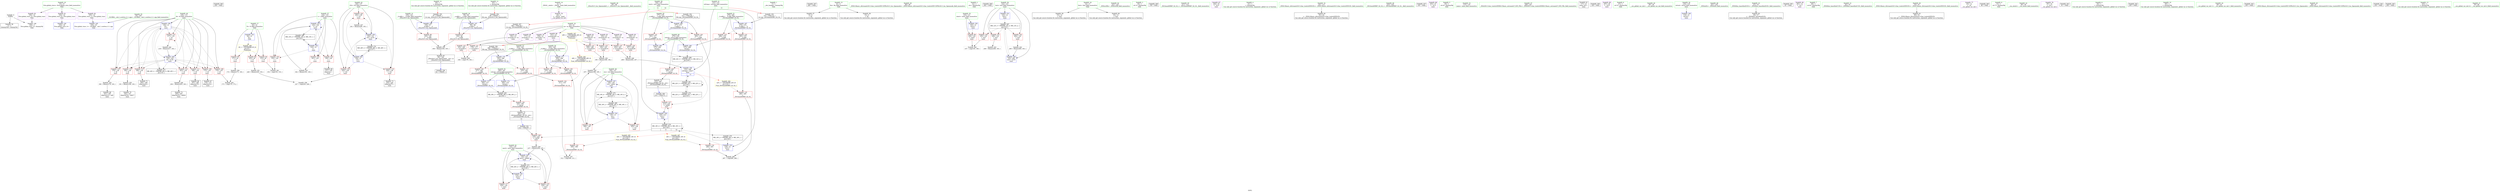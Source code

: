 digraph "SVFG" {
	label="SVFG";

	Node0x555d52055800 [shape=record,color=grey,label="{NodeID: 0\nNullPtr}"];
	Node0x555d52055800 -> Node0x555d520652f0[style=solid];
	Node0x555d52055800 -> Node0x555d5206aeb0[style=solid];
	Node0x555d52093310 [shape=record,color=black,label="{NodeID: 346\n258 = PHI()\n}"];
	Node0x555d52072dd0 [shape=record,color=grey,label="{NodeID: 263\n173 = cmp(170, 172, )\n}"];
	Node0x555d520644d0 [shape=record,color=red,label="{NodeID: 97\n104\<--98\n\<--__a.addr\n_ZStorSt13_Ios_OpenmodeS_\n}"];
	Node0x555d520644d0 -> Node0x555d52071d50[style=solid];
	Node0x555d52061c70 [shape=record,color=green,label="{NodeID: 14\n4\<--6\n_ZStL8__ioinit\<--_ZStL8__ioinit_field_insensitive\nGlob }"];
	Node0x555d52061c70 -> Node0x555d520664b0[style=solid];
	Node0x555d52064010 [shape=record,color=red,label="{NodeID: 111\n186\<--130\n\<--i6\nmain\n}"];
	Node0x555d52064010 -> Node0x555d52065f00[style=solid];
	Node0x555d52062a30 [shape=record,color=green,label="{NodeID: 28\n85\<--86\n_ZStorSt13_Ios_OpenmodeS_\<--_ZStorSt13_Ios_OpenmodeS__field_insensitive\n}"];
	Node0x555d52069d40 [shape=record,color=red,label="{NodeID: 125\n202\<--201\n\<--arrayidx23\nmain\n}"];
	Node0x555d52069d40 -> Node0x555d52071750[style=solid];
	Node0x555d52063650 [shape=record,color=green,label="{NodeID: 42\n134\<--135\nans2\<--ans2_field_insensitive\nmain\n}"];
	Node0x555d52063650 -> Node0x555d52069630[style=solid];
	Node0x555d52063650 -> Node0x555d520696c0[style=solid];
	Node0x555d52063650 -> Node0x555d5206bb10[style=solid];
	Node0x555d52063650 -> Node0x555d5206bcb0[style=solid];
	Node0x555d5206a8a0 [shape=record,color=red,label="{NodeID: 139\n308\<--304\n\<--__b.addr\n_ZSt3minIiERKT_S2_S2_\n}"];
	Node0x555d5206a8a0 -> Node0x555d5206aa40[style=solid];
	Node0x555d520652f0 [shape=record,color=black,label="{NodeID: 56\n2\<--3\ndummyVal\<--dummyVal\n}"];
	Node0x555d5206b490 [shape=record,color=blue,label="{NodeID: 153\n124\<--162\ni\<--inc\nmain\n}"];
	Node0x555d5206b490 -> Node0x555d520649b0[style=dashed];
	Node0x555d5206b490 -> Node0x555d52064a80[style=dashed];
	Node0x555d5206b490 -> Node0x555d52064b50[style=dashed];
	Node0x555d5206b490 -> Node0x555d5206b490[style=dashed];
	Node0x555d5206b490 -> Node0x555d5207c280[style=dashed];
	Node0x555d52065fd0 [shape=record,color=black,label="{NodeID: 70\n192\<--191\nidxprom18\<--add17\nmain\n}"];
	Node0x555d52071a50 [shape=record,color=grey,label="{NodeID: 250\n195 = Binary(189, 194, )\n}"];
	Node0x555d52071a50 -> Node0x555d520712d0[style=solid];
	Node0x555d5206bff0 [shape=record,color=blue,label="{NodeID: 167\n279\<--274\n__b.addr\<--__b\n_ZSt3maxIiERKT_S2_S2_\n}"];
	Node0x555d5206bff0 -> Node0x555d5206a2f0[style=dashed];
	Node0x555d5206bff0 -> Node0x555d5206a3c0[style=dashed];
	Node0x555d52066b30 [shape=record,color=purple,label="{NodeID: 84\n201\<--23\narrayidx23\<--m\nmain\n}"];
	Node0x555d52066b30 -> Node0x555d52069d40[style=solid];
	Node0x555d52060e20 [shape=record,color=green,label="{NodeID: 1\n7\<--1\n__dso_handle\<--dummyObj\nGlob }"];
	Node0x555d52093410 [shape=record,color=black,label="{NodeID: 347\n260 = PHI()\n}"];
	Node0x555d520645a0 [shape=record,color=red,label="{NodeID: 98\n105\<--100\n\<--__b.addr\n_ZStorSt13_Ios_OpenmodeS_\n}"];
	Node0x555d520645a0 -> Node0x555d52071d50[style=solid];
	Node0x555d52061d30 [shape=record,color=green,label="{NodeID: 15\n8\<--11\nfin\<--fin_field_insensitive\nGlob }"];
	Node0x555d52061d30 -> Node0x555d520653f0[style=solid];
	Node0x555d52061d30 -> Node0x555d520654f0[style=solid];
	Node0x555d520640e0 [shape=record,color=red,label="{NodeID: 112\n190\<--130\n\<--i6\nmain\n}"];
	Node0x555d520640e0 -> Node0x555d520721d0[style=solid];
	Node0x555d52062b30 [shape=record,color=green,label="{NodeID: 29\n89\<--90\n_ZNSt14basic_ofstreamIcSt11char_traitsIcEEC1EPKcSt13_Ios_Openmode\<--_ZNSt14basic_ofstreamIcSt11char_traitsIcEEC1EPKcSt13_Ios_Openmode_field_insensitive\n}"];
	Node0x555d52069e10 [shape=record,color=red,label="{NodeID: 126\n207\<--206\n\<--arrayidx26\nmain\n}"];
	Node0x555d52069e10 -> Node0x555d52071750[style=solid];
	Node0x555d52063720 [shape=record,color=green,label="{NodeID: 43\n136\<--137\ni32\<--i32_field_insensitive\nmain\n}"];
	Node0x555d52063720 -> Node0x555d52069790[style=solid];
	Node0x555d52063720 -> Node0x555d52069860[style=solid];
	Node0x555d52063720 -> Node0x555d52069930[style=solid];
	Node0x555d52063720 -> Node0x555d5206bbe0[style=solid];
	Node0x555d52063720 -> Node0x555d5206bd80[style=solid];
	Node0x555d5206a970 [shape=record,color=red,label="{NodeID: 140\n314\<--304\n\<--__b.addr\n_ZSt3minIiERKT_S2_S2_\n}"];
	Node0x555d5206a970 -> Node0x555d5206c400[style=solid];
	Node0x555d520653f0 [shape=record,color=black,label="{NodeID: 57\n9\<--8\n\<--fin\nCan only get source location for instruction, argument, global var or function.}"];
	Node0x555d5206b560 [shape=record,color=blue,label="{NodeID: 154\n126\<--21\nres\<--\nmain\n}"];
	Node0x555d5206b560 -> Node0x555d52063c00[style=dashed];
	Node0x555d5206b560 -> Node0x555d52063cd0[style=dashed];
	Node0x555d5206b560 -> Node0x555d5206b7d0[style=dashed];
	Node0x555d5206b560 -> Node0x555d5207c780[style=dashed];
	Node0x555d5206b560 -> Node0x555d5207e580[style=dashed];
	Node0x555d520660a0 [shape=record,color=black,label="{NodeID: 71\n200\<--199\nidxprom22\<--\nmain\n}"];
	Node0x555d52071bd0 [shape=record,color=grey,label="{NodeID: 251\n226 = Binary(225, 163, )\n}"];
	Node0x555d52071bd0 -> Node0x555d52072650[style=solid];
	Node0x555d5206c0c0 [shape=record,color=blue,label="{NodeID: 168\n275\<--289\nretval\<--\n_ZSt3maxIiERKT_S2_S2_\n}"];
	Node0x555d5206c0c0 -> Node0x555d5207b880[style=dashed];
	Node0x555d52066c00 [shape=record,color=purple,label="{NodeID: 85\n206\<--23\narrayidx26\<--m\nmain\n}"];
	Node0x555d52066c00 -> Node0x555d52069e10[style=solid];
	Node0x555d52052780 [shape=record,color=green,label="{NodeID: 2\n12\<--1\n.str\<--dummyObj\nGlob }"];
	Node0x555d52093510 [shape=record,color=black,label="{NodeID: 348\n262 = PHI()\n}"];
	Node0x555d52064670 [shape=record,color=red,label="{NodeID: 99\n146\<--120\n\<--ntest\nmain\n}"];
	Node0x555d52064670 -> Node0x555d52072c50[style=solid];
	Node0x555d52061e30 [shape=record,color=green,label="{NodeID: 16\n14\<--17\nfout\<--fout_field_insensitive\nGlob }"];
	Node0x555d52061e30 -> Node0x555d520655f0[style=solid];
	Node0x555d52061e30 -> Node0x555d520656f0[style=solid];
	Node0x555d5207f980 [shape=record,color=black,label="{NodeID: 279\nMR_18V_4 = PHI(MR_18V_6, MR_18V_3, )\npts\{129 \}\n|{|<s5>11|<s6>12}}"];
	Node0x555d5207f980 -> Node0x555d52069ee0[style=dashed];
	Node0x555d5207f980 -> Node0x555d52069fb0[style=dashed];
	Node0x555d5207f980 -> Node0x555d5206b970[style=dashed];
	Node0x555d5207f980 -> Node0x555d5207cc80[style=dashed];
	Node0x555d5207f980 -> Node0x555d5207f980[style=dashed];
	Node0x555d5207f980:s5 -> Node0x555d52082770[style=dashed,color=red];
	Node0x555d5207f980:s6 -> Node0x555d52082ed0[style=dashed,color=red];
	Node0x555d520641b0 [shape=record,color=red,label="{NodeID: 113\n199\<--130\n\<--i6\nmain\n}"];
	Node0x555d520641b0 -> Node0x555d520660a0[style=solid];
	Node0x555d52062c30 [shape=record,color=green,label="{NodeID: 30\n98\<--99\n__a.addr\<--__a.addr_field_insensitive\n_ZStorSt13_Ios_OpenmodeS_\n}"];
	Node0x555d52062c30 -> Node0x555d520644d0[style=solid];
	Node0x555d52062c30 -> Node0x555d5206afb0[style=solid];
	Node0x555d52069ee0 [shape=record,color=red,label="{NodeID: 127\n213\<--210\n\<--call28\nmain\n}"];
	Node0x555d52069ee0 -> Node0x555d5206b970[style=solid];
	Node0x555d520637f0 [shape=record,color=green,label="{NodeID: 44\n141\<--142\n_ZNSirsERi\<--_ZNSirsERi_field_insensitive\n}"];
	Node0x555d52083980 [shape=record,color=yellow,style=double,label="{NodeID: 307\n28V_1 = ENCHI(MR_28V_0)\npts\{240000 \}\nFun[main]|{|<s7>12}}"];
	Node0x555d52083980 -> Node0x555d52069a00[style=dashed];
	Node0x555d52083980 -> Node0x555d52069ad0[style=dashed];
	Node0x555d52083980 -> Node0x555d52069ba0[style=dashed];
	Node0x555d52083980 -> Node0x555d52069c70[style=dashed];
	Node0x555d52083980 -> Node0x555d52069d40[style=dashed];
	Node0x555d52083980 -> Node0x555d52069e10[style=dashed];
	Node0x555d52083980 -> Node0x555d52069fb0[style=dashed];
	Node0x555d52083980:s7 -> Node0x555d52082df0[style=dashed,color=red];
	Node0x555d5206aa40 [shape=record,color=red,label="{NodeID: 141\n309\<--308\n\<--\n_ZSt3minIiERKT_S2_S2_\n}"];
	Node0x555d5206aa40 -> Node0x555d520724d0[style=solid];
	Node0x555d520654f0 [shape=record,color=black,label="{NodeID: 58\n10\<--8\n\<--fin\nCan only get source location for instruction, argument, global var or function.}"];
	Node0x555d5206b630 [shape=record,color=blue,label="{NodeID: 155\n128\<--21\nres2\<--\nmain\n}"];
	Node0x555d5206b630 -> Node0x555d5207f980[style=dashed];
	Node0x555d52066170 [shape=record,color=black,label="{NodeID: 72\n205\<--204\nidxprom25\<--add24\nmain\n}"];
	Node0x555d52071d50 [shape=record,color=grey,label="{NodeID: 252\n106 = Binary(104, 105, )\n}"];
	Node0x555d52071d50 -> Node0x555d52065bc0[style=solid];
	Node0x555d5206c190 [shape=record,color=blue,label="{NodeID: 169\n275\<--292\nretval\<--\n_ZSt3maxIiERKT_S2_S2_\n}"];
	Node0x555d5206c190 -> Node0x555d5207b880[style=dashed];
	Node0x555d52066cd0 [shape=record,color=purple,label="{NodeID: 86\n231\<--23\narrayidx38\<--m\nmain\n|{<s0>12}}"];
	Node0x555d52066cd0:s0 -> Node0x555d52093ee0[style=solid,color=red];
	Node0x555d52052810 [shape=record,color=green,label="{NodeID: 3\n18\<--1\n.str.3\<--dummyObj\nGlob }"];
	Node0x555d520935e0 [shape=record,color=black,label="{NodeID: 349\n159 = PHI()\n}"];
	Node0x555d5207b880 [shape=record,color=black,label="{NodeID: 266\nMR_32V_3 = PHI(MR_32V_4, MR_32V_2, )\npts\{276 \}\n}"];
	Node0x555d5207b880 -> Node0x555d5206a080[style=dashed];
	Node0x555d52064740 [shape=record,color=red,label="{NodeID: 100\n145\<--122\n\<--test\nmain\n}"];
	Node0x555d52064740 -> Node0x555d52072c50[style=solid];
	Node0x555d52061f30 [shape=record,color=green,label="{NodeID: 17\n20\<--22\nN\<--N_field_insensitive\nGlob }"];
	Node0x555d52061f30 -> Node0x555d520673e0[style=solid];
	Node0x555d52061f30 -> Node0x555d520674b0[style=solid];
	Node0x555d52061f30 -> Node0x555d52064400[style=solid];
	Node0x555d52061f30 -> Node0x555d5206abe0[style=solid];
	Node0x555d52064280 [shape=record,color=red,label="{NodeID: 114\n203\<--130\n\<--i6\nmain\n}"];
	Node0x555d52064280 -> Node0x555d52071450[style=solid];
	Node0x555d52062d00 [shape=record,color=green,label="{NodeID: 31\n100\<--101\n__b.addr\<--__b.addr_field_insensitive\n_ZStorSt13_Ios_OpenmodeS_\n}"];
	Node0x555d52062d00 -> Node0x555d520645a0[style=solid];
	Node0x555d52062d00 -> Node0x555d5206b080[style=solid];
	Node0x555d52082df0 [shape=record,color=yellow,style=double,label="{NodeID: 294\n28V_1 = ENCHI(MR_28V_0)\npts\{240000 \}\nFun[_ZSt3minIiERKT_S2_S2_]}"];
	Node0x555d52082df0 -> Node0x555d5206ab10[style=dashed];
	Node0x555d52069fb0 [shape=record,color=red,label="{NodeID: 128\n235\<--232\n\<--call39\nmain\n}"];
	Node0x555d52069fb0 -> Node0x555d520718d0[style=solid];
	Node0x555d520638f0 [shape=record,color=green,label="{NodeID: 45\n211\<--212\n_ZSt3maxIiERKT_S2_S2_\<--_ZSt3maxIiERKT_S2_S2__field_insensitive\n}"];
	Node0x555d5206ab10 [shape=record,color=red,label="{NodeID: 142\n311\<--310\n\<--\n_ZSt3minIiERKT_S2_S2_\n}"];
	Node0x555d5206ab10 -> Node0x555d520724d0[style=solid];
	Node0x555d520655f0 [shape=record,color=black,label="{NodeID: 59\n15\<--14\n\<--fout\nCan only get source location for instruction, argument, global var or function.}"];
	Node0x555d5206b700 [shape=record,color=blue,label="{NodeID: 156\n130\<--21\ni6\<--\nmain\n}"];
	Node0x555d5206b700 -> Node0x555d52063da0[style=dashed];
	Node0x555d5206b700 -> Node0x555d52063e70[style=dashed];
	Node0x555d5206b700 -> Node0x555d52063f40[style=dashed];
	Node0x555d5206b700 -> Node0x555d52064010[style=dashed];
	Node0x555d5206b700 -> Node0x555d520640e0[style=dashed];
	Node0x555d5206b700 -> Node0x555d520641b0[style=dashed];
	Node0x555d5206b700 -> Node0x555d52064280[style=dashed];
	Node0x555d5206b700 -> Node0x555d520695a0[style=dashed];
	Node0x555d5206b700 -> Node0x555d5206ba40[style=dashed];
	Node0x555d5206b700 -> Node0x555d5207d180[style=dashed];
	Node0x555d52066240 [shape=record,color=black,label="{NodeID: 73\n230\<--229\nidxprom37\<--\nmain\n}"];
	Node0x555d51d76750 [shape=record,color=black,label="{NodeID: 336\n82 = PHI(95, )\n}"];
	Node0x555d52071ed0 [shape=record,color=grey,label="{NodeID: 253\n162 = Binary(161, 163, )\n}"];
	Node0x555d52071ed0 -> Node0x555d5206b490[style=solid];
	Node0x555d5206c260 [shape=record,color=blue,label="{NodeID: 170\n302\<--298\n__a.addr\<--__a\n_ZSt3minIiERKT_S2_S2_\n}"];
	Node0x555d5206c260 -> Node0x555d5206a700[style=dashed];
	Node0x555d5206c260 -> Node0x555d5206a7d0[style=dashed];
	Node0x555d52066da0 [shape=record,color=purple,label="{NodeID: 87\n244\<--25\n\<--.str.4\nmain\n}"];
	Node0x555d520616d0 [shape=record,color=green,label="{NodeID: 4\n21\<--1\n\<--dummyObj\nCan only get source location for instruction, argument, global var or function.}"];
	Node0x555d520936b0 [shape=record,color=black,label="{NodeID: 350\n210 = PHI(272, )\n}"];
	Node0x555d520936b0 -> Node0x555d52069ee0[style=solid];
	Node0x555d5207bd80 [shape=record,color=black,label="{NodeID: 267\nMR_12V_3 = PHI(MR_12V_4, MR_12V_2, )\npts\{123 \}\n}"];
	Node0x555d5207bd80 -> Node0x555d52064740[style=dashed];
	Node0x555d5207bd80 -> Node0x555d52064810[style=dashed];
	Node0x555d5207bd80 -> Node0x555d520648e0[style=dashed];
	Node0x555d5207bd80 -> Node0x555d5206be50[style=dashed];
	Node0x555d52064810 [shape=record,color=red,label="{NodeID: 101\n248\<--122\n\<--test\nmain\n}"];
	Node0x555d52064810 -> Node0x555d52070fd0[style=solid];
	Node0x555d52062030 [shape=record,color=green,label="{NodeID: 18\n23\<--24\nm\<--m_field_insensitive\nGlob }"];
	Node0x555d52062030 -> Node0x555d52066720[style=solid];
	Node0x555d52062030 -> Node0x555d520667f0[style=solid];
	Node0x555d52062030 -> Node0x555d520668c0[style=solid];
	Node0x555d52062030 -> Node0x555d52066990[style=solid];
	Node0x555d52062030 -> Node0x555d52066a60[style=solid];
	Node0x555d52062030 -> Node0x555d52066b30[style=solid];
	Node0x555d52062030 -> Node0x555d52066c00[style=solid];
	Node0x555d52062030 -> Node0x555d52066cd0[style=solid];
	Node0x555d52080380 [shape=record,color=black,label="{NodeID: 281\nMR_22V_3 = PHI(MR_22V_5, MR_22V_2, )\npts\{133 \}\n}"];
	Node0x555d52080380 -> Node0x555d5206b8a0[style=dashed];
	Node0x555d52080380 -> Node0x555d5207d680[style=dashed];
	Node0x555d52080380 -> Node0x555d52080380[style=dashed];
	Node0x555d520695a0 [shape=record,color=red,label="{NodeID: 115\n217\<--130\n\<--i6\nmain\n}"];
	Node0x555d520695a0 -> Node0x555d52071150[style=solid];
	Node0x555d52062dd0 [shape=record,color=green,label="{NodeID: 32\n93\<--112\n_ZNSt14basic_ofstreamIcSt11char_traitsIcEED1Ev\<--_ZNSt14basic_ofstreamIcSt11char_traitsIcEED1Ev_field_insensitive\n}"];
	Node0x555d52062dd0 -> Node0x555d52065ac0[style=solid];
	Node0x555d52082ed0 [shape=record,color=yellow,style=double,label="{NodeID: 295\n18V_1 = ENCHI(MR_18V_0)\npts\{129 \}\nFun[_ZSt3minIiERKT_S2_S2_]}"];
	Node0x555d52082ed0 -> Node0x555d5206aa40[style=dashed];
	Node0x555d5206a080 [shape=record,color=red,label="{NodeID: 129\n295\<--275\n\<--retval\n_ZSt3maxIiERKT_S2_S2_\n}"];
	Node0x555d5206a080 -> Node0x555d52066310[style=solid];
	Node0x555d520639f0 [shape=record,color=green,label="{NodeID: 46\n233\<--234\n_ZSt3minIiERKT_S2_S2_\<--_ZSt3minIiERKT_S2_S2__field_insensitive\n}"];
	Node0x555d5206abe0 [shape=record,color=blue,label="{NodeID: 143\n20\<--21\nN\<--\nGlob }"];
	Node0x555d5206abe0 -> Node0x555d52082fb0[style=dashed];
	Node0x555d520656f0 [shape=record,color=black,label="{NodeID: 60\n16\<--14\n\<--fout\nCan only get source location for instruction, argument, global var or function.}"];
	Node0x555d5206b7d0 [shape=record,color=blue,label="{NodeID: 157\n126\<--197\nres\<--add21\nmain\n}"];
	Node0x555d5206b7d0 -> Node0x555d5207e580[style=dashed];
	Node0x555d52066310 [shape=record,color=black,label="{NodeID: 74\n272\<--295\n_ZSt3maxIiERKT_S2_S2__ret\<--\n_ZSt3maxIiERKT_S2_S2_\n|{<s0>11}}"];
	Node0x555d52066310:s0 -> Node0x555d520936b0[style=solid,color=blue];
	Node0x555d520929b0 [shape=record,color=black,label="{NodeID: 337\n140 = PHI()\n}"];
	Node0x555d52072050 [shape=record,color=grey,label="{NodeID: 254\n180 = Binary(179, 163, )\n}"];
	Node0x555d52072050 -> Node0x555d52065e30[style=solid];
	Node0x555d5206c330 [shape=record,color=blue,label="{NodeID: 171\n304\<--299\n__b.addr\<--__b\n_ZSt3minIiERKT_S2_S2_\n}"];
	Node0x555d5206c330 -> Node0x555d5206a8a0[style=dashed];
	Node0x555d5206c330 -> Node0x555d5206a970[style=dashed];
	Node0x555d52066e70 [shape=record,color=purple,label="{NodeID: 88\n253\<--27\n\<--.str.5\nmain\n}"];
	Node0x555d52061760 [shape=record,color=green,label="{NodeID: 5\n25\<--1\n.str.4\<--dummyObj\nGlob }"];
	Node0x555d520938a0 [shape=record,color=black,label="{NodeID: 351\n232 = PHI(297, )\n}"];
	Node0x555d520938a0 -> Node0x555d52069fb0[style=solid];
	Node0x555d5207c280 [shape=record,color=black,label="{NodeID: 268\nMR_14V_2 = PHI(MR_14V_4, MR_14V_1, )\npts\{125 \}\n}"];
	Node0x555d5207c280 -> Node0x555d5206b3c0[style=dashed];
	Node0x555d520648e0 [shape=record,color=red,label="{NodeID: 102\n264\<--122\n\<--test\nmain\n}"];
	Node0x555d520648e0 -> Node0x555d52070e50[style=solid];
	Node0x555d52062130 [shape=record,color=green,label="{NodeID: 19\n33\<--37\nllvm.global_ctors\<--llvm.global_ctors_field_insensitive\nGlob }"];
	Node0x555d52062130 -> Node0x555d520670e0[style=solid];
	Node0x555d52062130 -> Node0x555d520671e0[style=solid];
	Node0x555d52062130 -> Node0x555d520672e0[style=solid];
	Node0x555d52069630 [shape=record,color=red,label="{NodeID: 116\n236\<--134\n\<--ans2\nmain\n}"];
	Node0x555d52069630 -> Node0x555d520718d0[style=solid];
	Node0x555d52062ed0 [shape=record,color=green,label="{NodeID: 33\n115\<--116\nmain\<--main_field_insensitive\n}"];
	Node0x555d52082fb0 [shape=record,color=yellow,style=double,label="{NodeID: 296\n6V_1 = ENCHI(MR_6V_0)\npts\{22 \}\nFun[main]}"];
	Node0x555d52082fb0 -> Node0x555d520673e0[style=dashed];
	Node0x555d52082fb0 -> Node0x555d520674b0[style=dashed];
	Node0x555d52082fb0 -> Node0x555d52064400[style=dashed];
	Node0x555d5206a150 [shape=record,color=red,label="{NodeID: 130\n283\<--277\n\<--__a.addr\n_ZSt3maxIiERKT_S2_S2_\n}"];
	Node0x555d5206a150 -> Node0x555d5206a490[style=solid];
	Node0x555d52063af0 [shape=record,color=green,label="{NodeID: 47\n246\<--247\n_ZStlsISt11char_traitsIcEERSt13basic_ostreamIcT_ES5_PKc\<--_ZStlsISt11char_traitsIcEERSt13basic_ostreamIcT_ES5_PKc_field_insensitive\n}"];
	Node0x555d5206acb0 [shape=record,color=blue,label="{NodeID: 144\n334\<--34\nllvm.global_ctors_0\<--\nGlob }"];
	Node0x555d520657f0 [shape=record,color=black,label="{NodeID: 61\n117\<--21\nmain_ret\<--\nmain\n}"];
	Node0x555d5206b8a0 [shape=record,color=blue,label="{NodeID: 158\n132\<--208\nref.tmp\<--sub27\nmain\n|{|<s2>11}}"];
	Node0x555d5206b8a0 -> Node0x555d52069ee0[style=dashed];
	Node0x555d5206b8a0 -> Node0x555d52080380[style=dashed];
	Node0x555d5206b8a0:s2 -> Node0x555d52081280[style=dashed,color=red];
	Node0x555d520663e0 [shape=record,color=black,label="{NodeID: 75\n297\<--320\n_ZSt3minIiERKT_S2_S2__ret\<--\n_ZSt3minIiERKT_S2_S2_\n|{<s0>12}}"];
	Node0x555d520663e0:s0 -> Node0x555d520938a0[style=solid,color=blue];
	Node0x555d52092a80 [shape=record,color=black,label="{NodeID: 338\n149 = PHI()\n}"];
	Node0x555d520721d0 [shape=record,color=grey,label="{NodeID: 255\n191 = Binary(190, 163, )\n}"];
	Node0x555d520721d0 -> Node0x555d52065fd0[style=solid];
	Node0x555d5206c400 [shape=record,color=blue,label="{NodeID: 172\n300\<--314\nretval\<--\n_ZSt3minIiERKT_S2_S2_\n}"];
	Node0x555d5206c400 -> Node0x555d52080d80[style=dashed];
	Node0x555d52066f40 [shape=record,color=purple,label="{NodeID: 89\n257\<--29\n\<--.str.6\nmain\n}"];
	Node0x555d520617f0 [shape=record,color=green,label="{NodeID: 6\n27\<--1\n.str.5\<--dummyObj\nGlob }"];
	Node0x555d520939e0 [shape=record,color=black,label="{NodeID: 352\n273 = PHI(128, )\n0th arg _ZSt3maxIiERKT_S2_S2_ }"];
	Node0x555d520939e0 -> Node0x555d5206bf20[style=solid];
	Node0x555d5207c780 [shape=record,color=black,label="{NodeID: 269\nMR_16V_2 = PHI(MR_16V_4, MR_16V_1, )\npts\{127 \}\n}"];
	Node0x555d5207c780 -> Node0x555d5206b560[style=dashed];
	Node0x555d520649b0 [shape=record,color=red,label="{NodeID: 103\n152\<--124\n\<--i\nmain\n}"];
	Node0x555d520649b0 -> Node0x555d52072ad0[style=solid];
	Node0x555d52062230 [shape=record,color=green,label="{NodeID: 20\n38\<--39\n__cxx_global_var_init\<--__cxx_global_var_init_field_insensitive\n}"];
	Node0x555d52080d80 [shape=record,color=black,label="{NodeID: 283\nMR_39V_3 = PHI(MR_39V_4, MR_39V_2, )\npts\{301 \}\n}"];
	Node0x555d52080d80 -> Node0x555d5206a630[style=dashed];
	Node0x555d520696c0 [shape=record,color=red,label="{NodeID: 117\n259\<--134\n\<--ans2\nmain\n}"];
	Node0x555d52062fd0 [shape=record,color=green,label="{NodeID: 34\n118\<--119\nretval\<--retval_field_insensitive\nmain\n}"];
	Node0x555d52062fd0 -> Node0x555d5206b150[style=solid];
	Node0x555d5206a220 [shape=record,color=red,label="{NodeID: 131\n292\<--277\n\<--__a.addr\n_ZSt3maxIiERKT_S2_S2_\n}"];
	Node0x555d5206a220 -> Node0x555d5206c190[style=solid];
	Node0x555d52064c10 [shape=record,color=green,label="{NodeID: 48\n251\<--252\n_ZNSolsEi\<--_ZNSolsEi_field_insensitive\n}"];
	Node0x555d5206adb0 [shape=record,color=blue,label="{NodeID: 145\n335\<--35\nllvm.global_ctors_1\<--_GLOBAL__sub_I_scottwu_0_1.cpp\nGlob }"];
	Node0x555d520658c0 [shape=record,color=black,label="{NodeID: 62\n46\<--47\n\<--_ZNSt8ios_base4InitD1Ev\nCan only get source location for instruction, argument, global var or function.}"];
	Node0x555d52070e50 [shape=record,color=grey,label="{NodeID: 242\n265 = Binary(264, 163, )\n}"];
	Node0x555d52070e50 -> Node0x555d5206be50[style=solid];
	Node0x555d5206b970 [shape=record,color=blue,label="{NodeID: 159\n128\<--213\nres2\<--\nmain\n}"];
	Node0x555d5206b970 -> Node0x555d5207f980[style=dashed];
	Node0x555d520664b0 [shape=record,color=purple,label="{NodeID: 76\n44\<--4\n\<--_ZStL8__ioinit\n__cxx_global_var_init\n}"];
	Node0x555d52092b50 [shape=record,color=black,label="{NodeID: 339\n45 = PHI()\n}"];
	Node0x555d52072350 [shape=record,color=grey,label="{NodeID: 256\n172 = Binary(171, 163, )\n}"];
	Node0x555d52072350 -> Node0x555d52072dd0[style=solid];
	Node0x555d5206c4d0 [shape=record,color=blue,label="{NodeID: 173\n300\<--317\nretval\<--\n_ZSt3minIiERKT_S2_S2_\n}"];
	Node0x555d5206c4d0 -> Node0x555d52080d80[style=dashed];
	Node0x555d52067010 [shape=record,color=purple,label="{NodeID: 90\n261\<--31\n\<--.str.7\nmain\n}"];
	Node0x555d52061880 [shape=record,color=green,label="{NodeID: 7\n29\<--1\n.str.6\<--dummyObj\nGlob }"];
	Node0x555d52093b20 [shape=record,color=black,label="{NodeID: 353\n274 = PHI(132, )\n1st arg _ZSt3maxIiERKT_S2_S2_ }"];
	Node0x555d52093b20 -> Node0x555d5206bff0[style=solid];
	Node0x555d5207cc80 [shape=record,color=black,label="{NodeID: 270\nMR_18V_2 = PHI(MR_18V_4, MR_18V_1, )\npts\{129 \}\n}"];
	Node0x555d5207cc80 -> Node0x555d5206b630[style=dashed];
	Node0x555d52064a80 [shape=record,color=red,label="{NodeID: 104\n156\<--124\n\<--i\nmain\n}"];
	Node0x555d52064a80 -> Node0x555d52065c90[style=solid];
	Node0x555d52062330 [shape=record,color=green,label="{NodeID: 21\n42\<--43\n_ZNSt8ios_base4InitC1Ev\<--_ZNSt8ios_base4InitC1Ev_field_insensitive\n}"];
	Node0x555d52081280 [shape=record,color=yellow,style=double,label="{NodeID: 284\n22V_1 = ENCHI(MR_22V_0)\npts\{133 \}\nFun[_ZSt3maxIiERKT_S2_S2_]}"];
	Node0x555d52081280 -> Node0x555d5206a560[style=dashed];
	Node0x555d52069790 [shape=record,color=red,label="{NodeID: 118\n224\<--136\n\<--i32\nmain\n}"];
	Node0x555d52069790 -> Node0x555d52072650[style=solid];
	Node0x555d520630a0 [shape=record,color=green,label="{NodeID: 35\n120\<--121\nntest\<--ntest_field_insensitive\nmain\n}"];
	Node0x555d520630a0 -> Node0x555d52064670[style=solid];
	Node0x555d520630a0 -> Node0x555d5206b220[style=solid];
	Node0x555d5206a2f0 [shape=record,color=red,label="{NodeID: 132\n285\<--279\n\<--__b.addr\n_ZSt3maxIiERKT_S2_S2_\n}"];
	Node0x555d5206a2f0 -> Node0x555d5206a560[style=solid];
	Node0x555d52064d10 [shape=record,color=green,label="{NodeID: 49\n275\<--276\nretval\<--retval_field_insensitive\n_ZSt3maxIiERKT_S2_S2_\n}"];
	Node0x555d52064d10 -> Node0x555d5206a080[style=solid];
	Node0x555d52064d10 -> Node0x555d5206c0c0[style=solid];
	Node0x555d52064d10 -> Node0x555d5206c190[style=solid];
	Node0x555d5206aeb0 [shape=record,color=blue, style = dotted,label="{NodeID: 146\n336\<--3\nllvm.global_ctors_2\<--dummyVal\nGlob }"];
	Node0x555d520659c0 [shape=record,color=black,label="{NodeID: 63\n69\<--70\n\<--_ZNSt14basic_ifstreamIcSt11char_traitsIcEED1Ev\nCan only get source location for instruction, argument, global var or function.}"];
	Node0x555d52070fd0 [shape=record,color=grey,label="{NodeID: 243\n249 = Binary(248, 163, )\n}"];
	Node0x555d5206ba40 [shape=record,color=blue,label="{NodeID: 160\n130\<--218\ni6\<--inc30\nmain\n}"];
	Node0x555d5206ba40 -> Node0x555d52063da0[style=dashed];
	Node0x555d5206ba40 -> Node0x555d52063e70[style=dashed];
	Node0x555d5206ba40 -> Node0x555d52063f40[style=dashed];
	Node0x555d5206ba40 -> Node0x555d52064010[style=dashed];
	Node0x555d5206ba40 -> Node0x555d520640e0[style=dashed];
	Node0x555d5206ba40 -> Node0x555d520641b0[style=dashed];
	Node0x555d5206ba40 -> Node0x555d52064280[style=dashed];
	Node0x555d5206ba40 -> Node0x555d520695a0[style=dashed];
	Node0x555d5206ba40 -> Node0x555d5206ba40[style=dashed];
	Node0x555d5206ba40 -> Node0x555d5207d180[style=dashed];
	Node0x555d52066580 [shape=record,color=purple,label="{NodeID: 77\n63\<--12\n\<--.str\n__cxx_global_var_init.1\n}"];
	Node0x555d52092c20 [shape=record,color=black,label="{NodeID: 340\n68 = PHI()\n}"];
	Node0x555d520724d0 [shape=record,color=grey,label="{NodeID: 257\n312 = cmp(309, 311, )\n}"];
	Node0x555d520670e0 [shape=record,color=purple,label="{NodeID: 91\n334\<--33\nllvm.global_ctors_0\<--llvm.global_ctors\nGlob }"];
	Node0x555d520670e0 -> Node0x555d5206acb0[style=solid];
	Node0x555d52061910 [shape=record,color=green,label="{NodeID: 8\n31\<--1\n.str.7\<--dummyObj\nGlob }"];
	Node0x555d52093c60 [shape=record,color=black,label="{NodeID: 354\n96 = PHI(83, )\n0th arg _ZStorSt13_Ios_OpenmodeS_ }"];
	Node0x555d52093c60 -> Node0x555d5206afb0[style=solid];
	Node0x555d5207d180 [shape=record,color=black,label="{NodeID: 271\nMR_20V_2 = PHI(MR_20V_4, MR_20V_1, )\npts\{131 \}\n}"];
	Node0x555d5207d180 -> Node0x555d5206b700[style=dashed];
	Node0x555d52064b50 [shape=record,color=red,label="{NodeID: 105\n161\<--124\n\<--i\nmain\n}"];
	Node0x555d52064b50 -> Node0x555d52071ed0[style=solid];
	Node0x555d52062430 [shape=record,color=green,label="{NodeID: 22\n48\<--49\n__cxa_atexit\<--__cxa_atexit_field_insensitive\n}"];
	Node0x555d52069860 [shape=record,color=red,label="{NodeID: 119\n229\<--136\n\<--i32\nmain\n}"];
	Node0x555d52069860 -> Node0x555d52066240[style=solid];
	Node0x555d52063170 [shape=record,color=green,label="{NodeID: 36\n122\<--123\ntest\<--test_field_insensitive\nmain\n}"];
	Node0x555d52063170 -> Node0x555d52064740[style=solid];
	Node0x555d52063170 -> Node0x555d52064810[style=solid];
	Node0x555d52063170 -> Node0x555d520648e0[style=solid];
	Node0x555d52063170 -> Node0x555d5206b2f0[style=solid];
	Node0x555d52063170 -> Node0x555d5206be50[style=solid];
	Node0x555d5206a3c0 [shape=record,color=red,label="{NodeID: 133\n289\<--279\n\<--__b.addr\n_ZSt3maxIiERKT_S2_S2_\n}"];
	Node0x555d5206a3c0 -> Node0x555d5206c0c0[style=solid];
	Node0x555d52064de0 [shape=record,color=green,label="{NodeID: 50\n277\<--278\n__a.addr\<--__a.addr_field_insensitive\n_ZSt3maxIiERKT_S2_S2_\n}"];
	Node0x555d52064de0 -> Node0x555d5206a150[style=solid];
	Node0x555d52064de0 -> Node0x555d5206a220[style=solid];
	Node0x555d52064de0 -> Node0x555d5206bf20[style=solid];
	Node0x555d5206afb0 [shape=record,color=blue,label="{NodeID: 147\n98\<--96\n__a.addr\<--__a\n_ZStorSt13_Ios_OpenmodeS_\n}"];
	Node0x555d5206afb0 -> Node0x555d520644d0[style=dashed];
	Node0x555d52065ac0 [shape=record,color=black,label="{NodeID: 64\n92\<--93\n\<--_ZNSt14basic_ofstreamIcSt11char_traitsIcEED1Ev\nCan only get source location for instruction, argument, global var or function.}"];
	Node0x555d52071150 [shape=record,color=grey,label="{NodeID: 244\n218 = Binary(217, 163, )\n}"];
	Node0x555d52071150 -> Node0x555d5206ba40[style=solid];
	Node0x555d5206bb10 [shape=record,color=blue,label="{NodeID: 161\n134\<--21\nans2\<--\nmain\n}"];
	Node0x555d5206bb10 -> Node0x555d52069630[style=dashed];
	Node0x555d5206bb10 -> Node0x555d520696c0[style=dashed];
	Node0x555d5206bb10 -> Node0x555d5206bcb0[style=dashed];
	Node0x555d5206bb10 -> Node0x555d5207db80[style=dashed];
	Node0x555d52066650 [shape=record,color=purple,label="{NodeID: 78\n87\<--18\n\<--.str.3\n__cxx_global_var_init.2\n}"];
	Node0x555d52092cf0 [shape=record,color=black,label="{NodeID: 341\n91 = PHI()\n}"];
	Node0x555d52072650 [shape=record,color=grey,label="{NodeID: 258\n227 = cmp(224, 226, )\n}"];
	Node0x555d520671e0 [shape=record,color=purple,label="{NodeID: 92\n335\<--33\nllvm.global_ctors_1\<--llvm.global_ctors\nGlob }"];
	Node0x555d520671e0 -> Node0x555d5206adb0[style=solid];
	Node0x555d520619a0 [shape=record,color=green,label="{NodeID: 9\n34\<--1\n\<--dummyObj\nCan only get source location for instruction, argument, global var or function.}"];
	Node0x555d52093da0 [shape=record,color=black,label="{NodeID: 355\n97 = PHI(84, )\n1st arg _ZStorSt13_Ios_OpenmodeS_ }"];
	Node0x555d52093da0 -> Node0x555d5206b080[style=solid];
	Node0x555d5207d680 [shape=record,color=black,label="{NodeID: 272\nMR_22V_2 = PHI(MR_22V_3, MR_22V_1, )\npts\{133 \}\n}"];
	Node0x555d5207d680 -> Node0x555d52080380[style=dashed];
	Node0x555d52063c00 [shape=record,color=red,label="{NodeID: 106\n196\<--126\n\<--res\nmain\n}"];
	Node0x555d52063c00 -> Node0x555d520712d0[style=solid];
	Node0x555d52062530 [shape=record,color=green,label="{NodeID: 23\n47\<--53\n_ZNSt8ios_base4InitD1Ev\<--_ZNSt8ios_base4InitD1Ev_field_insensitive\n}"];
	Node0x555d52062530 -> Node0x555d520658c0[style=solid];
	Node0x555d52069930 [shape=record,color=red,label="{NodeID: 120\n240\<--136\n\<--i32\nmain\n}"];
	Node0x555d52069930 -> Node0x555d520715d0[style=solid];
	Node0x555d52063240 [shape=record,color=green,label="{NodeID: 37\n124\<--125\ni\<--i_field_insensitive\nmain\n}"];
	Node0x555d52063240 -> Node0x555d520649b0[style=solid];
	Node0x555d52063240 -> Node0x555d52064a80[style=solid];
	Node0x555d52063240 -> Node0x555d52064b50[style=solid];
	Node0x555d52063240 -> Node0x555d5206b3c0[style=solid];
	Node0x555d52063240 -> Node0x555d5206b490[style=solid];
	Node0x555d5206a490 [shape=record,color=red,label="{NodeID: 134\n284\<--283\n\<--\n_ZSt3maxIiERKT_S2_S2_\n}"];
	Node0x555d5206a490 -> Node0x555d52072950[style=solid];
	Node0x555d52064eb0 [shape=record,color=green,label="{NodeID: 51\n279\<--280\n__b.addr\<--__b.addr_field_insensitive\n_ZSt3maxIiERKT_S2_S2_\n}"];
	Node0x555d52064eb0 -> Node0x555d5206a2f0[style=solid];
	Node0x555d52064eb0 -> Node0x555d5206a3c0[style=solid];
	Node0x555d52064eb0 -> Node0x555d5206bff0[style=solid];
	Node0x555d5206b080 [shape=record,color=blue,label="{NodeID: 148\n100\<--97\n__b.addr\<--__b\n_ZStorSt13_Ios_OpenmodeS_\n}"];
	Node0x555d5206b080 -> Node0x555d520645a0[style=dashed];
	Node0x555d52065bc0 [shape=record,color=black,label="{NodeID: 65\n95\<--106\n_ZStorSt13_Ios_OpenmodeS__ret\<--or\n_ZStorSt13_Ios_OpenmodeS_\n|{<s0>5}}"];
	Node0x555d52065bc0:s0 -> Node0x555d51d76750[style=solid,color=blue];
	Node0x555d520712d0 [shape=record,color=grey,label="{NodeID: 245\n197 = Binary(196, 195, )\n}"];
	Node0x555d520712d0 -> Node0x555d5206b7d0[style=solid];
	Node0x555d5206bbe0 [shape=record,color=blue,label="{NodeID: 162\n136\<--21\ni32\<--\nmain\n}"];
	Node0x555d5206bbe0 -> Node0x555d52069790[style=dashed];
	Node0x555d5206bbe0 -> Node0x555d52069860[style=dashed];
	Node0x555d5206bbe0 -> Node0x555d52069930[style=dashed];
	Node0x555d5206bbe0 -> Node0x555d5206bd80[style=dashed];
	Node0x555d5206bbe0 -> Node0x555d5207e080[style=dashed];
	Node0x555d52066720 [shape=record,color=purple,label="{NodeID: 79\n158\<--23\narrayidx\<--m\nmain\n}"];
	Node0x555d52092dc0 [shape=record,color=black,label="{NodeID: 342\n245 = PHI()\n}"];
	Node0x555d520727d0 [shape=record,color=grey,label="{NodeID: 259\n184 = cmp(178, 183, )\n}"];
	Node0x555d520672e0 [shape=record,color=purple,label="{NodeID: 93\n336\<--33\nllvm.global_ctors_2\<--llvm.global_ctors\nGlob }"];
	Node0x555d520672e0 -> Node0x555d5206aeb0[style=solid];
	Node0x555d52061a30 [shape=record,color=green,label="{NodeID: 10\n65\<--1\n\<--dummyObj\nCan only get source location for instruction, argument, global var or function.}"];
	Node0x555d52093ee0 [shape=record,color=black,label="{NodeID: 356\n298 = PHI(231, )\n0th arg _ZSt3minIiERKT_S2_S2_ }"];
	Node0x555d52093ee0 -> Node0x555d5206c260[style=solid];
	Node0x555d5207db80 [shape=record,color=black,label="{NodeID: 273\nMR_24V_2 = PHI(MR_24V_4, MR_24V_1, )\npts\{135 \}\n}"];
	Node0x555d5207db80 -> Node0x555d5206bb10[style=dashed];
	Node0x555d52063cd0 [shape=record,color=red,label="{NodeID: 107\n255\<--126\n\<--res\nmain\n}"];
	Node0x555d52062630 [shape=record,color=green,label="{NodeID: 24\n60\<--61\n__cxx_global_var_init.1\<--__cxx_global_var_init.1_field_insensitive\n}"];
	Node0x555d52082770 [shape=record,color=yellow,style=double,label="{NodeID: 287\n18V_1 = ENCHI(MR_18V_0)\npts\{129 \}\nFun[_ZSt3maxIiERKT_S2_S2_]}"];
	Node0x555d52082770 -> Node0x555d5206a490[style=dashed];
	Node0x555d52069a00 [shape=record,color=red,label="{NodeID: 121\n178\<--177\n\<--arrayidx11\nmain\n}"];
	Node0x555d52069a00 -> Node0x555d520727d0[style=solid];
	Node0x555d52063310 [shape=record,color=green,label="{NodeID: 38\n126\<--127\nres\<--res_field_insensitive\nmain\n}"];
	Node0x555d52063310 -> Node0x555d52063c00[style=solid];
	Node0x555d52063310 -> Node0x555d52063cd0[style=solid];
	Node0x555d52063310 -> Node0x555d5206b560[style=solid];
	Node0x555d52063310 -> Node0x555d5206b7d0[style=solid];
	Node0x555d5206a560 [shape=record,color=red,label="{NodeID: 135\n286\<--285\n\<--\n_ZSt3maxIiERKT_S2_S2_\n}"];
	Node0x555d5206a560 -> Node0x555d52072950[style=solid];
	Node0x555d52064f80 [shape=record,color=green,label="{NodeID: 52\n300\<--301\nretval\<--retval_field_insensitive\n_ZSt3minIiERKT_S2_S2_\n}"];
	Node0x555d52064f80 -> Node0x555d5206a630[style=solid];
	Node0x555d52064f80 -> Node0x555d5206c400[style=solid];
	Node0x555d52064f80 -> Node0x555d5206c4d0[style=solid];
	Node0x555d5206b150 [shape=record,color=blue,label="{NodeID: 149\n118\<--21\nretval\<--\nmain\n}"];
	Node0x555d52065c90 [shape=record,color=black,label="{NodeID: 66\n157\<--156\nidxprom\<--\nmain\n}"];
	Node0x555d52071450 [shape=record,color=grey,label="{NodeID: 246\n204 = Binary(203, 163, )\n}"];
	Node0x555d52071450 -> Node0x555d52066170[style=solid];
	Node0x555d5206bcb0 [shape=record,color=blue,label="{NodeID: 163\n134\<--237\nans2\<--add40\nmain\n}"];
	Node0x555d5206bcb0 -> Node0x555d52069630[style=dashed];
	Node0x555d5206bcb0 -> Node0x555d520696c0[style=dashed];
	Node0x555d5206bcb0 -> Node0x555d5206bcb0[style=dashed];
	Node0x555d5206bcb0 -> Node0x555d5207db80[style=dashed];
	Node0x555d520667f0 [shape=record,color=purple,label="{NodeID: 80\n177\<--23\narrayidx11\<--m\nmain\n}"];
	Node0x555d520667f0 -> Node0x555d52069a00[style=solid];
	Node0x555d52092f20 [shape=record,color=black,label="{NodeID: 343\n250 = PHI()\n}"];
	Node0x555d52072950 [shape=record,color=grey,label="{NodeID: 260\n287 = cmp(284, 286, )\n}"];
	Node0x555d520673e0 [shape=record,color=red,label="{NodeID: 94\n153\<--20\n\<--N\nmain\n}"];
	Node0x555d520673e0 -> Node0x555d52072ad0[style=solid];
	Node0x555d52061ac0 [shape=record,color=green,label="{NodeID: 11\n83\<--1\n\<--dummyObj\nCan only get source location for instruction, argument, global var or function.|{<s0>5}}"];
	Node0x555d52061ac0:s0 -> Node0x555d52093c60[style=solid,color=red];
	Node0x555d52094020 [shape=record,color=black,label="{NodeID: 357\n299 = PHI(128, )\n1st arg _ZSt3minIiERKT_S2_S2_ }"];
	Node0x555d52094020 -> Node0x555d5206c330[style=solid];
	Node0x555d5207e080 [shape=record,color=black,label="{NodeID: 274\nMR_26V_2 = PHI(MR_26V_4, MR_26V_1, )\npts\{137 \}\n}"];
	Node0x555d5207e080 -> Node0x555d5206bbe0[style=dashed];
	Node0x555d52063da0 [shape=record,color=red,label="{NodeID: 108\n170\<--130\n\<--i6\nmain\n}"];
	Node0x555d52063da0 -> Node0x555d52072dd0[style=solid];
	Node0x555d52062730 [shape=record,color=green,label="{NodeID: 25\n66\<--67\n_ZNSt14basic_ifstreamIcSt11char_traitsIcEEC1EPKcSt13_Ios_Openmode\<--_ZNSt14basic_ifstreamIcSt11char_traitsIcEEC1EPKcSt13_Ios_Openmode_field_insensitive\n}"];
	Node0x555d52069ad0 [shape=record,color=red,label="{NodeID: 122\n183\<--182\n\<--arrayidx13\nmain\n}"];
	Node0x555d52069ad0 -> Node0x555d520727d0[style=solid];
	Node0x555d520633e0 [shape=record,color=green,label="{NodeID: 39\n128\<--129\nres2\<--res2_field_insensitive\nmain\n|{|<s2>11|<s3>12}}"];
	Node0x555d520633e0 -> Node0x555d5206b630[style=solid];
	Node0x555d520633e0 -> Node0x555d5206b970[style=solid];
	Node0x555d520633e0:s2 -> Node0x555d520939e0[style=solid,color=red];
	Node0x555d520633e0:s3 -> Node0x555d52094020[style=solid,color=red];
	Node0x555d5206a630 [shape=record,color=red,label="{NodeID: 136\n320\<--300\n\<--retval\n_ZSt3minIiERKT_S2_S2_\n}"];
	Node0x555d5206a630 -> Node0x555d520663e0[style=solid];
	Node0x555d52065050 [shape=record,color=green,label="{NodeID: 53\n302\<--303\n__a.addr\<--__a.addr_field_insensitive\n_ZSt3minIiERKT_S2_S2_\n}"];
	Node0x555d52065050 -> Node0x555d5206a700[style=solid];
	Node0x555d52065050 -> Node0x555d5206a7d0[style=solid];
	Node0x555d52065050 -> Node0x555d5206c260[style=solid];
	Node0x555d5206b220 [shape=record,color=blue,label="{NodeID: 150\n120\<--21\nntest\<--\nmain\n}"];
	Node0x555d5206b220 -> Node0x555d52064670[style=dashed];
	Node0x555d52065d60 [shape=record,color=black,label="{NodeID: 67\n176\<--175\nidxprom10\<--\nmain\n}"];
	Node0x555d520715d0 [shape=record,color=grey,label="{NodeID: 247\n241 = Binary(240, 163, )\n}"];
	Node0x555d520715d0 -> Node0x555d5206bd80[style=solid];
	Node0x555d5206bd80 [shape=record,color=blue,label="{NodeID: 164\n136\<--241\ni32\<--inc42\nmain\n}"];
	Node0x555d5206bd80 -> Node0x555d52069790[style=dashed];
	Node0x555d5206bd80 -> Node0x555d52069860[style=dashed];
	Node0x555d5206bd80 -> Node0x555d52069930[style=dashed];
	Node0x555d5206bd80 -> Node0x555d5206bd80[style=dashed];
	Node0x555d5206bd80 -> Node0x555d5207e080[style=dashed];
	Node0x555d520668c0 [shape=record,color=purple,label="{NodeID: 81\n182\<--23\narrayidx13\<--m\nmain\n}"];
	Node0x555d520668c0 -> Node0x555d52069ad0[style=solid];
	Node0x555d52093110 [shape=record,color=black,label="{NodeID: 344\n254 = PHI()\n}"];
	Node0x555d52072ad0 [shape=record,color=grey,label="{NodeID: 261\n154 = cmp(152, 153, )\n}"];
	Node0x555d520674b0 [shape=record,color=red,label="{NodeID: 95\n171\<--20\n\<--N\nmain\n}"];
	Node0x555d520674b0 -> Node0x555d52072350[style=solid];
	Node0x555d52061b50 [shape=record,color=green,label="{NodeID: 12\n84\<--1\n\<--dummyObj\nCan only get source location for instruction, argument, global var or function.|{<s0>5}}"];
	Node0x555d52061b50:s0 -> Node0x555d52093da0[style=solid,color=red];
	Node0x555d5207e580 [shape=record,color=black,label="{NodeID: 275\nMR_16V_6 = PHI(MR_16V_5, MR_16V_4, )\npts\{127 \}\n}"];
	Node0x555d5207e580 -> Node0x555d52063c00[style=dashed];
	Node0x555d5207e580 -> Node0x555d52063cd0[style=dashed];
	Node0x555d5207e580 -> Node0x555d5206b7d0[style=dashed];
	Node0x555d5207e580 -> Node0x555d5207c780[style=dashed];
	Node0x555d5207e580 -> Node0x555d5207e580[style=dashed];
	Node0x555d52063e70 [shape=record,color=red,label="{NodeID: 109\n175\<--130\n\<--i6\nmain\n}"];
	Node0x555d52063e70 -> Node0x555d52065d60[style=solid];
	Node0x555d52062830 [shape=record,color=green,label="{NodeID: 26\n70\<--76\n_ZNSt14basic_ifstreamIcSt11char_traitsIcEED1Ev\<--_ZNSt14basic_ifstreamIcSt11char_traitsIcEED1Ev_field_insensitive\n}"];
	Node0x555d52062830 -> Node0x555d520659c0[style=solid];
	Node0x555d52069ba0 [shape=record,color=red,label="{NodeID: 123\n189\<--188\n\<--arrayidx16\nmain\n}"];
	Node0x555d52069ba0 -> Node0x555d52071a50[style=solid];
	Node0x555d520634b0 [shape=record,color=green,label="{NodeID: 40\n130\<--131\ni6\<--i6_field_insensitive\nmain\n}"];
	Node0x555d520634b0 -> Node0x555d52063da0[style=solid];
	Node0x555d520634b0 -> Node0x555d52063e70[style=solid];
	Node0x555d520634b0 -> Node0x555d52063f40[style=solid];
	Node0x555d520634b0 -> Node0x555d52064010[style=solid];
	Node0x555d520634b0 -> Node0x555d520640e0[style=solid];
	Node0x555d520634b0 -> Node0x555d520641b0[style=solid];
	Node0x555d520634b0 -> Node0x555d52064280[style=solid];
	Node0x555d520634b0 -> Node0x555d520695a0[style=solid];
	Node0x555d520634b0 -> Node0x555d5206b700[style=solid];
	Node0x555d520634b0 -> Node0x555d5206ba40[style=solid];
	Node0x555d5206a700 [shape=record,color=red,label="{NodeID: 137\n310\<--302\n\<--__a.addr\n_ZSt3minIiERKT_S2_S2_\n}"];
	Node0x555d5206a700 -> Node0x555d5206ab10[style=solid];
	Node0x555d52065120 [shape=record,color=green,label="{NodeID: 54\n304\<--305\n__b.addr\<--__b.addr_field_insensitive\n_ZSt3minIiERKT_S2_S2_\n}"];
	Node0x555d52065120 -> Node0x555d5206a8a0[style=solid];
	Node0x555d52065120 -> Node0x555d5206a970[style=solid];
	Node0x555d52065120 -> Node0x555d5206c330[style=solid];
	Node0x555d5206b2f0 [shape=record,color=blue,label="{NodeID: 151\n122\<--21\ntest\<--\nmain\n}"];
	Node0x555d5206b2f0 -> Node0x555d5207bd80[style=dashed];
	Node0x555d52065e30 [shape=record,color=black,label="{NodeID: 68\n181\<--180\nidxprom12\<--add\nmain\n}"];
	Node0x555d52071750 [shape=record,color=grey,label="{NodeID: 248\n208 = Binary(202, 207, )\n}"];
	Node0x555d52071750 -> Node0x555d5206b8a0[style=solid];
	Node0x555d5206be50 [shape=record,color=blue,label="{NodeID: 165\n122\<--265\ntest\<--inc53\nmain\n}"];
	Node0x555d5206be50 -> Node0x555d5207bd80[style=dashed];
	Node0x555d52066990 [shape=record,color=purple,label="{NodeID: 82\n188\<--23\narrayidx16\<--m\nmain\n}"];
	Node0x555d52066990 -> Node0x555d52069ba0[style=solid];
	Node0x555d52093210 [shape=record,color=black,label="{NodeID: 345\n256 = PHI()\n}"];
	Node0x555d52072c50 [shape=record,color=grey,label="{NodeID: 262\n147 = cmp(145, 146, )\n}"];
	Node0x555d52064400 [shape=record,color=red,label="{NodeID: 96\n225\<--20\n\<--N\nmain\n}"];
	Node0x555d52064400 -> Node0x555d52071bd0[style=solid];
	Node0x555d52061be0 [shape=record,color=green,label="{NodeID: 13\n163\<--1\n\<--dummyObj\nCan only get source location for instruction, argument, global var or function.}"];
	Node0x555d52063f40 [shape=record,color=red,label="{NodeID: 110\n179\<--130\n\<--i6\nmain\n}"];
	Node0x555d52063f40 -> Node0x555d52072050[style=solid];
	Node0x555d52062930 [shape=record,color=green,label="{NodeID: 27\n79\<--80\n__cxx_global_var_init.2\<--__cxx_global_var_init.2_field_insensitive\n}"];
	Node0x555d52069c70 [shape=record,color=red,label="{NodeID: 124\n194\<--193\n\<--arrayidx19\nmain\n}"];
	Node0x555d52069c70 -> Node0x555d52071a50[style=solid];
	Node0x555d52063580 [shape=record,color=green,label="{NodeID: 41\n132\<--133\nref.tmp\<--ref.tmp_field_insensitive\nmain\n|{|<s1>11}}"];
	Node0x555d52063580 -> Node0x555d5206b8a0[style=solid];
	Node0x555d52063580:s1 -> Node0x555d52093b20[style=solid,color=red];
	Node0x555d5206a7d0 [shape=record,color=red,label="{NodeID: 138\n317\<--302\n\<--__a.addr\n_ZSt3minIiERKT_S2_S2_\n}"];
	Node0x555d5206a7d0 -> Node0x555d5206c4d0[style=solid];
	Node0x555d520651f0 [shape=record,color=green,label="{NodeID: 55\n35\<--328\n_GLOBAL__sub_I_scottwu_0_1.cpp\<--_GLOBAL__sub_I_scottwu_0_1.cpp_field_insensitive\n}"];
	Node0x555d520651f0 -> Node0x555d5206adb0[style=solid];
	Node0x555d5206b3c0 [shape=record,color=blue,label="{NodeID: 152\n124\<--21\ni\<--\nmain\n}"];
	Node0x555d5206b3c0 -> Node0x555d520649b0[style=dashed];
	Node0x555d5206b3c0 -> Node0x555d52064a80[style=dashed];
	Node0x555d5206b3c0 -> Node0x555d52064b50[style=dashed];
	Node0x555d5206b3c0 -> Node0x555d5206b490[style=dashed];
	Node0x555d5206b3c0 -> Node0x555d5207c280[style=dashed];
	Node0x555d52065f00 [shape=record,color=black,label="{NodeID: 69\n187\<--186\nidxprom15\<--\nmain\n}"];
	Node0x555d520718d0 [shape=record,color=grey,label="{NodeID: 249\n237 = Binary(236, 235, )\n}"];
	Node0x555d520718d0 -> Node0x555d5206bcb0[style=solid];
	Node0x555d5206bf20 [shape=record,color=blue,label="{NodeID: 166\n277\<--273\n__a.addr\<--__a\n_ZSt3maxIiERKT_S2_S2_\n}"];
	Node0x555d5206bf20 -> Node0x555d5206a150[style=dashed];
	Node0x555d5206bf20 -> Node0x555d5206a220[style=dashed];
	Node0x555d52066a60 [shape=record,color=purple,label="{NodeID: 83\n193\<--23\narrayidx19\<--m\nmain\n}"];
	Node0x555d52066a60 -> Node0x555d52069c70[style=solid];
}
